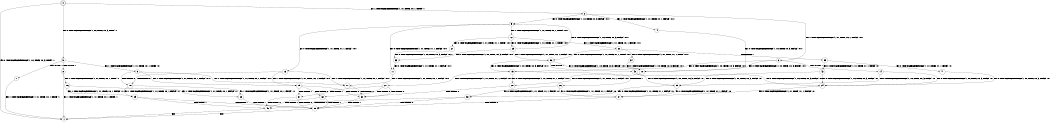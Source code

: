 digraph BCG {
size = "7, 10.5";
center = TRUE;
node [shape = circle];
0 [peripheries = 2];
0 -> 1 [label = "EX !0 !ATOMIC_EXCH_BRANCH (1, +0, TRUE, +0, 3, TRUE) !::"];
0 -> 2 [label = "EX !1 !ATOMIC_EXCH_BRANCH (1, +1, TRUE, +0, 1, TRUE) !::"];
0 -> 3 [label = "EX !0 !ATOMIC_EXCH_BRANCH (1, +0, TRUE, +0, 3, TRUE) !::"];
2 -> 4 [label = "EX !1 !ATOMIC_EXCH_BRANCH (1, +1, TRUE, +0, 1, FALSE) !:0:1:"];
2 -> 5 [label = "EX !0 !ATOMIC_EXCH_BRANCH (1, +0, TRUE, +0, 3, FALSE) !:0:1:"];
2 -> 6 [label = "EX !1 !ATOMIC_EXCH_BRANCH (1, +1, TRUE, +0, 1, FALSE) !:0:1:"];
3 -> 7 [label = "TERMINATE !0"];
3 -> 8 [label = "TERMINATE !0"];
3 -> 9 [label = "EX !1 !ATOMIC_EXCH_BRANCH (1, +1, TRUE, +0, 1, TRUE) !:0:"];
4 -> 10 [label = "EX !0 !ATOMIC_EXCH_BRANCH (1, +0, TRUE, +0, 3, FALSE) !:0:1:"];
5 -> 11 [label = "EX !0 !ATOMIC_EXCH_BRANCH (1, +1, TRUE, +1, 1, FALSE) !:0:1:"];
5 -> 12 [label = "EX !1 !ATOMIC_EXCH_BRANCH (1, +1, TRUE, +0, 1, TRUE) !:0:1:"];
5 -> 13 [label = "EX !0 !ATOMIC_EXCH_BRANCH (1, +1, TRUE, +1, 1, FALSE) !:0:1:"];
6 -> 10 [label = "EX !0 !ATOMIC_EXCH_BRANCH (1, +0, TRUE, +0, 3, FALSE) !:0:1:"];
6 -> 14 [label = "TERMINATE !1"];
6 -> 15 [label = "EX !0 !ATOMIC_EXCH_BRANCH (1, +0, TRUE, +0, 3, FALSE) !:0:1:"];
7 -> 1 [label = "EX !1 !ATOMIC_EXCH_BRANCH (1, +1, TRUE, +0, 1, TRUE) !::"];
8 -> 1 [label = "EX !1 !ATOMIC_EXCH_BRANCH (1, +1, TRUE, +0, 1, TRUE) !::"];
8 -> 16 [label = "EX !1 !ATOMIC_EXCH_BRANCH (1, +1, TRUE, +0, 1, TRUE) !::"];
9 -> 17 [label = "EX !1 !ATOMIC_EXCH_BRANCH (1, +1, TRUE, +0, 1, FALSE) !:0:1:"];
9 -> 18 [label = "TERMINATE !0"];
9 -> 19 [label = "EX !1 !ATOMIC_EXCH_BRANCH (1, +1, TRUE, +0, 1, FALSE) !:0:1:"];
10 -> 20 [label = "EX !0 !ATOMIC_EXCH_BRANCH (1, +1, TRUE, +1, 1, FALSE) !:0:1:"];
11 -> 17 [label = "EX !1 !ATOMIC_EXCH_BRANCH (1, +1, TRUE, +0, 1, FALSE) !:0:1:"];
12 -> 21 [label = "EX !0 !ATOMIC_EXCH_BRANCH (1, +1, TRUE, +1, 1, TRUE) !:0:1:"];
12 -> 22 [label = "EX !1 !ATOMIC_EXCH_BRANCH (1, +1, TRUE, +0, 1, FALSE) !:0:1:"];
12 -> 23 [label = "EX !0 !ATOMIC_EXCH_BRANCH (1, +1, TRUE, +1, 1, TRUE) !:0:1:"];
13 -> 17 [label = "EX !1 !ATOMIC_EXCH_BRANCH (1, +1, TRUE, +0, 1, FALSE) !:0:1:"];
13 -> 18 [label = "TERMINATE !0"];
13 -> 19 [label = "EX !1 !ATOMIC_EXCH_BRANCH (1, +1, TRUE, +0, 1, FALSE) !:0:1:"];
14 -> 24 [label = "EX !0 !ATOMIC_EXCH_BRANCH (1, +0, TRUE, +0, 3, FALSE) !:0:"];
14 -> 25 [label = "EX !0 !ATOMIC_EXCH_BRANCH (1, +0, TRUE, +0, 3, FALSE) !:0:"];
15 -> 20 [label = "EX !0 !ATOMIC_EXCH_BRANCH (1, +1, TRUE, +1, 1, FALSE) !:0:1:"];
15 -> 26 [label = "TERMINATE !1"];
15 -> 27 [label = "EX !0 !ATOMIC_EXCH_BRANCH (1, +1, TRUE, +1, 1, FALSE) !:0:1:"];
16 -> 28 [label = "EX !1 !ATOMIC_EXCH_BRANCH (1, +1, TRUE, +0, 1, FALSE) !:1:"];
16 -> 29 [label = "EX !1 !ATOMIC_EXCH_BRANCH (1, +1, TRUE, +0, 1, FALSE) !:1:"];
17 -> 30 [label = "TERMINATE !0"];
18 -> 28 [label = "EX !1 !ATOMIC_EXCH_BRANCH (1, +1, TRUE, +0, 1, FALSE) !:1:"];
18 -> 29 [label = "EX !1 !ATOMIC_EXCH_BRANCH (1, +1, TRUE, +0, 1, FALSE) !:1:"];
19 -> 30 [label = "TERMINATE !0"];
19 -> 31 [label = "TERMINATE !1"];
19 -> 32 [label = "TERMINATE !0"];
20 -> 30 [label = "TERMINATE !0"];
21 -> 33 [label = "EX !0 !ATOMIC_EXCH_BRANCH (1, +0, TRUE, +0, 3, FALSE) !:0:1:"];
22 -> 34 [label = "EX !0 !ATOMIC_EXCH_BRANCH (1, +1, TRUE, +1, 1, TRUE) !:0:1:"];
22 -> 35 [label = "TERMINATE !1"];
22 -> 36 [label = "EX !0 !ATOMIC_EXCH_BRANCH (1, +1, TRUE, +1, 1, TRUE) !:0:1:"];
23 -> 33 [label = "EX !0 !ATOMIC_EXCH_BRANCH (1, +0, TRUE, +0, 3, FALSE) !:0:1:"];
23 -> 36 [label = "EX !1 !ATOMIC_EXCH_BRANCH (1, +1, TRUE, +0, 1, FALSE) !:0:1:"];
23 -> 5 [label = "EX !0 !ATOMIC_EXCH_BRANCH (1, +0, TRUE, +0, 3, FALSE) !:0:1:"];
24 -> 37 [label = "EX !0 !ATOMIC_EXCH_BRANCH (1, +1, TRUE, +1, 1, FALSE) !:0:"];
25 -> 37 [label = "EX !0 !ATOMIC_EXCH_BRANCH (1, +1, TRUE, +1, 1, FALSE) !:0:"];
25 -> 38 [label = "EX !0 !ATOMIC_EXCH_BRANCH (1, +1, TRUE, +1, 1, FALSE) !:0:"];
26 -> 37 [label = "EX !0 !ATOMIC_EXCH_BRANCH (1, +1, TRUE, +1, 1, FALSE) !:0:"];
26 -> 38 [label = "EX !0 !ATOMIC_EXCH_BRANCH (1, +1, TRUE, +1, 1, FALSE) !:0:"];
27 -> 30 [label = "TERMINATE !0"];
27 -> 31 [label = "TERMINATE !1"];
27 -> 32 [label = "TERMINATE !0"];
28 -> 39 [label = "TERMINATE !1"];
29 -> 39 [label = "TERMINATE !1"];
29 -> 40 [label = "TERMINATE !1"];
30 -> 39 [label = "TERMINATE !1"];
31 -> 39 [label = "TERMINATE !0"];
31 -> 40 [label = "TERMINATE !0"];
32 -> 39 [label = "TERMINATE !1"];
32 -> 40 [label = "TERMINATE !1"];
33 -> 11 [label = "EX !0 !ATOMIC_EXCH_BRANCH (1, +1, TRUE, +1, 1, FALSE) !:0:1:"];
34 -> 10 [label = "EX !0 !ATOMIC_EXCH_BRANCH (1, +0, TRUE, +0, 3, FALSE) !:0:1:"];
35 -> 41 [label = "EX !0 !ATOMIC_EXCH_BRANCH (1, +1, TRUE, +1, 1, TRUE) !:0:"];
35 -> 42 [label = "EX !0 !ATOMIC_EXCH_BRANCH (1, +1, TRUE, +1, 1, TRUE) !:0:"];
36 -> 10 [label = "EX !0 !ATOMIC_EXCH_BRANCH (1, +0, TRUE, +0, 3, FALSE) !:0:1:"];
36 -> 43 [label = "TERMINATE !1"];
36 -> 15 [label = "EX !0 !ATOMIC_EXCH_BRANCH (1, +0, TRUE, +0, 3, FALSE) !:0:1:"];
37 -> 39 [label = "TERMINATE !0"];
38 -> 39 [label = "TERMINATE !0"];
38 -> 40 [label = "TERMINATE !0"];
39 -> 1 [label = "exit"];
40 -> 1 [label = "exit"];
41 -> 24 [label = "EX !0 !ATOMIC_EXCH_BRANCH (1, +0, TRUE, +0, 3, FALSE) !:0:"];
42 -> 24 [label = "EX !0 !ATOMIC_EXCH_BRANCH (1, +0, TRUE, +0, 3, FALSE) !:0:"];
42 -> 25 [label = "EX !0 !ATOMIC_EXCH_BRANCH (1, +0, TRUE, +0, 3, FALSE) !:0:"];
43 -> 24 [label = "EX !0 !ATOMIC_EXCH_BRANCH (1, +0, TRUE, +0, 3, FALSE) !:0:"];
43 -> 25 [label = "EX !0 !ATOMIC_EXCH_BRANCH (1, +0, TRUE, +0, 3, FALSE) !:0:"];
}

